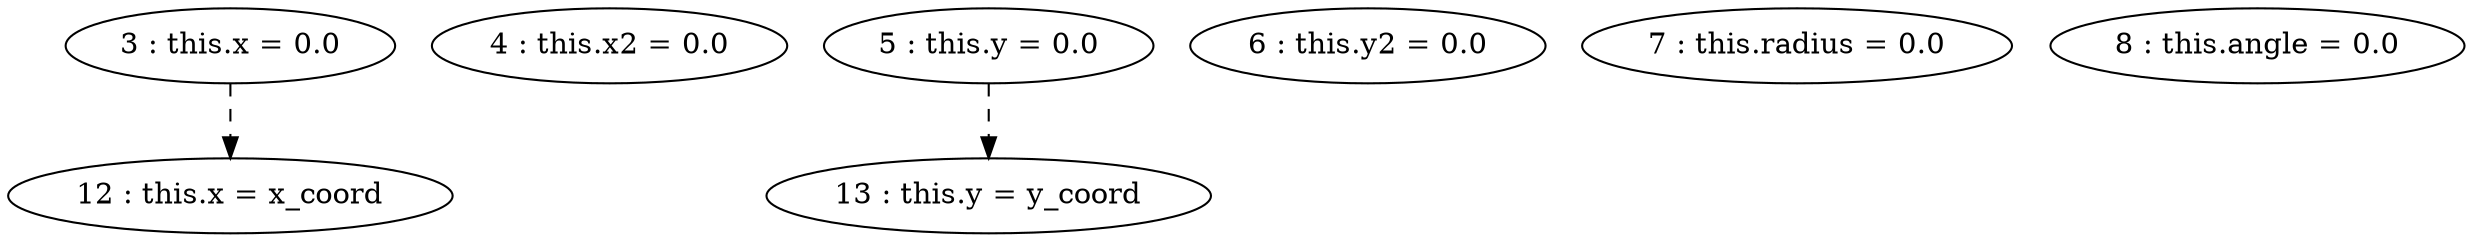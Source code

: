 digraph G {
"3 : this.x = 0.0"
"3 : this.x = 0.0" -> "12 : this.x = x_coord" [style=dashed]
"4 : this.x2 = 0.0"
"5 : this.y = 0.0"
"5 : this.y = 0.0" -> "13 : this.y = y_coord" [style=dashed]
"6 : this.y2 = 0.0"
"7 : this.radius = 0.0"
"8 : this.angle = 0.0"
"12 : this.x = x_coord"
"13 : this.y = y_coord"
}